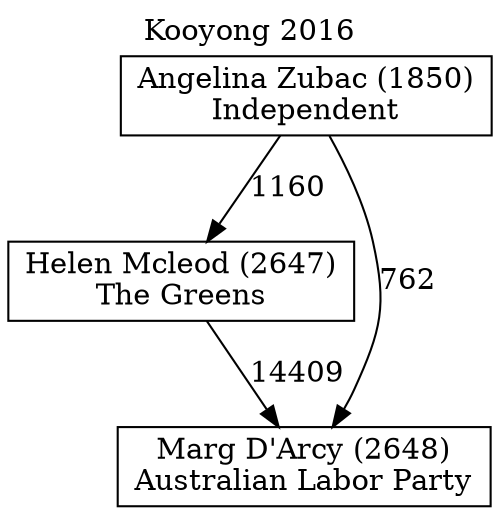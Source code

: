 // House preference flow
digraph "Marg D'Arcy (2648)_Kooyong_2016" {
	graph [label="Kooyong 2016" labelloc=t mclimit=10]
	node [shape=box]
	"Helen Mcleod (2647)" [label="Helen Mcleod (2647)
The Greens"]
	"Marg D'Arcy (2648)" [label="Marg D'Arcy (2648)
Australian Labor Party"]
	"Angelina Zubac (1850)" [label="Angelina Zubac (1850)
Independent"]
	"Helen Mcleod (2647)" -> "Marg D'Arcy (2648)" [label=14409]
	"Angelina Zubac (1850)" -> "Marg D'Arcy (2648)" [label=762]
	"Angelina Zubac (1850)" -> "Helen Mcleod (2647)" [label=1160]
}
